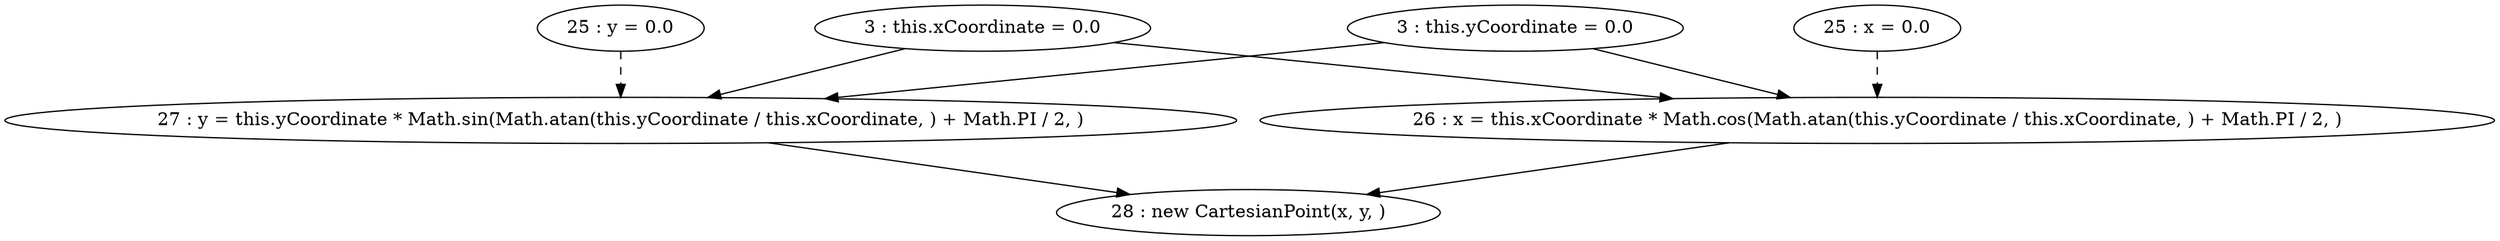 digraph G {
"3 : this.xCoordinate = 0.0"
"3 : this.xCoordinate = 0.0" -> "27 : y = this.yCoordinate * Math.sin(Math.atan(this.yCoordinate / this.xCoordinate, ) + Math.PI / 2, )"
"3 : this.xCoordinate = 0.0" -> "26 : x = this.xCoordinate * Math.cos(Math.atan(this.yCoordinate / this.xCoordinate, ) + Math.PI / 2, )"
"3 : this.yCoordinate = 0.0"
"3 : this.yCoordinate = 0.0" -> "27 : y = this.yCoordinate * Math.sin(Math.atan(this.yCoordinate / this.xCoordinate, ) + Math.PI / 2, )"
"3 : this.yCoordinate = 0.0" -> "26 : x = this.xCoordinate * Math.cos(Math.atan(this.yCoordinate / this.xCoordinate, ) + Math.PI / 2, )"
"25 : x = 0.0"
"25 : x = 0.0" -> "26 : x = this.xCoordinate * Math.cos(Math.atan(this.yCoordinate / this.xCoordinate, ) + Math.PI / 2, )" [style=dashed]
"25 : y = 0.0"
"25 : y = 0.0" -> "27 : y = this.yCoordinate * Math.sin(Math.atan(this.yCoordinate / this.xCoordinate, ) + Math.PI / 2, )" [style=dashed]
"26 : x = this.xCoordinate * Math.cos(Math.atan(this.yCoordinate / this.xCoordinate, ) + Math.PI / 2, )"
"26 : x = this.xCoordinate * Math.cos(Math.atan(this.yCoordinate / this.xCoordinate, ) + Math.PI / 2, )" -> "28 : new CartesianPoint(x, y, )"
"27 : y = this.yCoordinate * Math.sin(Math.atan(this.yCoordinate / this.xCoordinate, ) + Math.PI / 2, )"
"27 : y = this.yCoordinate * Math.sin(Math.atan(this.yCoordinate / this.xCoordinate, ) + Math.PI / 2, )" -> "28 : new CartesianPoint(x, y, )"
"28 : new CartesianPoint(x, y, )"
}